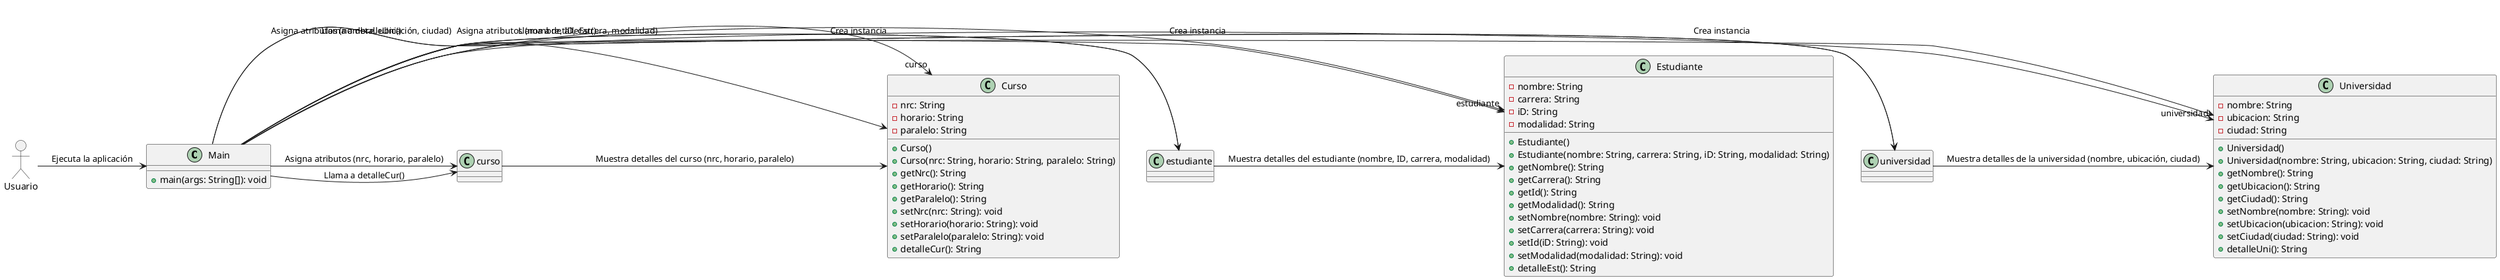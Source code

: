 @startuml
allowmixing

class Main {
    +main(args: String[]): void
}

class Estudiante {
    -nombre: String
    -carrera: String
    -iD: String
    -modalidad: String
    +Estudiante()
    +Estudiante(nombre: String, carrera: String, iD: String, modalidad: String)
    +getNombre(): String
    +getCarrera(): String
    +getId(): String
    +getModalidad(): String
    +setNombre(nombre: String): void
    +setCarrera(carrera: String): void
    +setId(iD: String): void
    +setModalidad(modalidad: String): void
    +detalleEst(): String
}

class Universidad {
    -nombre: String
    -ubicacion: String
    -ciudad: String
    +Universidad()
    +Universidad(nombre: String, ubicacion: String, ciudad: String)
    +getNombre(): String
    +getUbicacion(): String
    +getCiudad(): String
    +setNombre(nombre: String): void
    +setUbicacion(ubicacion: String): void
    +setCiudad(ciudad: String): void
    +detalleUni(): String
}

class Curso {
    -nrc: String
    -horario: String
    -paralelo: String
    +Curso()
    +Curso(nrc: String, horario: String, paralelo: String)
    +getNrc(): String
    +getHorario(): String
    +getParalelo(): String
    +setNrc(nrc: String): void
    +setHorario(horario: String): void
    +setParalelo(paralelo: String): void
    +detalleCur(): String
}

actor Usuario

Usuario -> Main: Ejecuta la aplicación
Main -> Universidad: Crea instancia "universidad"
Main -> universidad: Asigna atributos (nombre, ubicación, ciudad)
Main -> universidad: Llama a detalleUni()
universidad -> Universidad: Muestra detalles de la universidad (nombre, ubicación, ciudad)

Main -> Estudiante: Crea instancia "estudiante"
Main -> estudiante: Asigna atributos (nombre, ID, carrera, modalidad)
Main -> estudiante: Llama a detalleEst()
estudiante -> Estudiante: Muestra detalles del estudiante (nombre, ID, carrera, modalidad)

Main -> Curso: Crea instancia "curso"
Main -> curso: Asigna atributos (nrc, horario, paralelo)
Main -> curso: Llama a detalleCur()
curso -> Curso: Muestra detalles del curso (nrc, horario, paralelo)

Main --> Estudiante
Main --> Universidad
Main --> Curso
@enduml